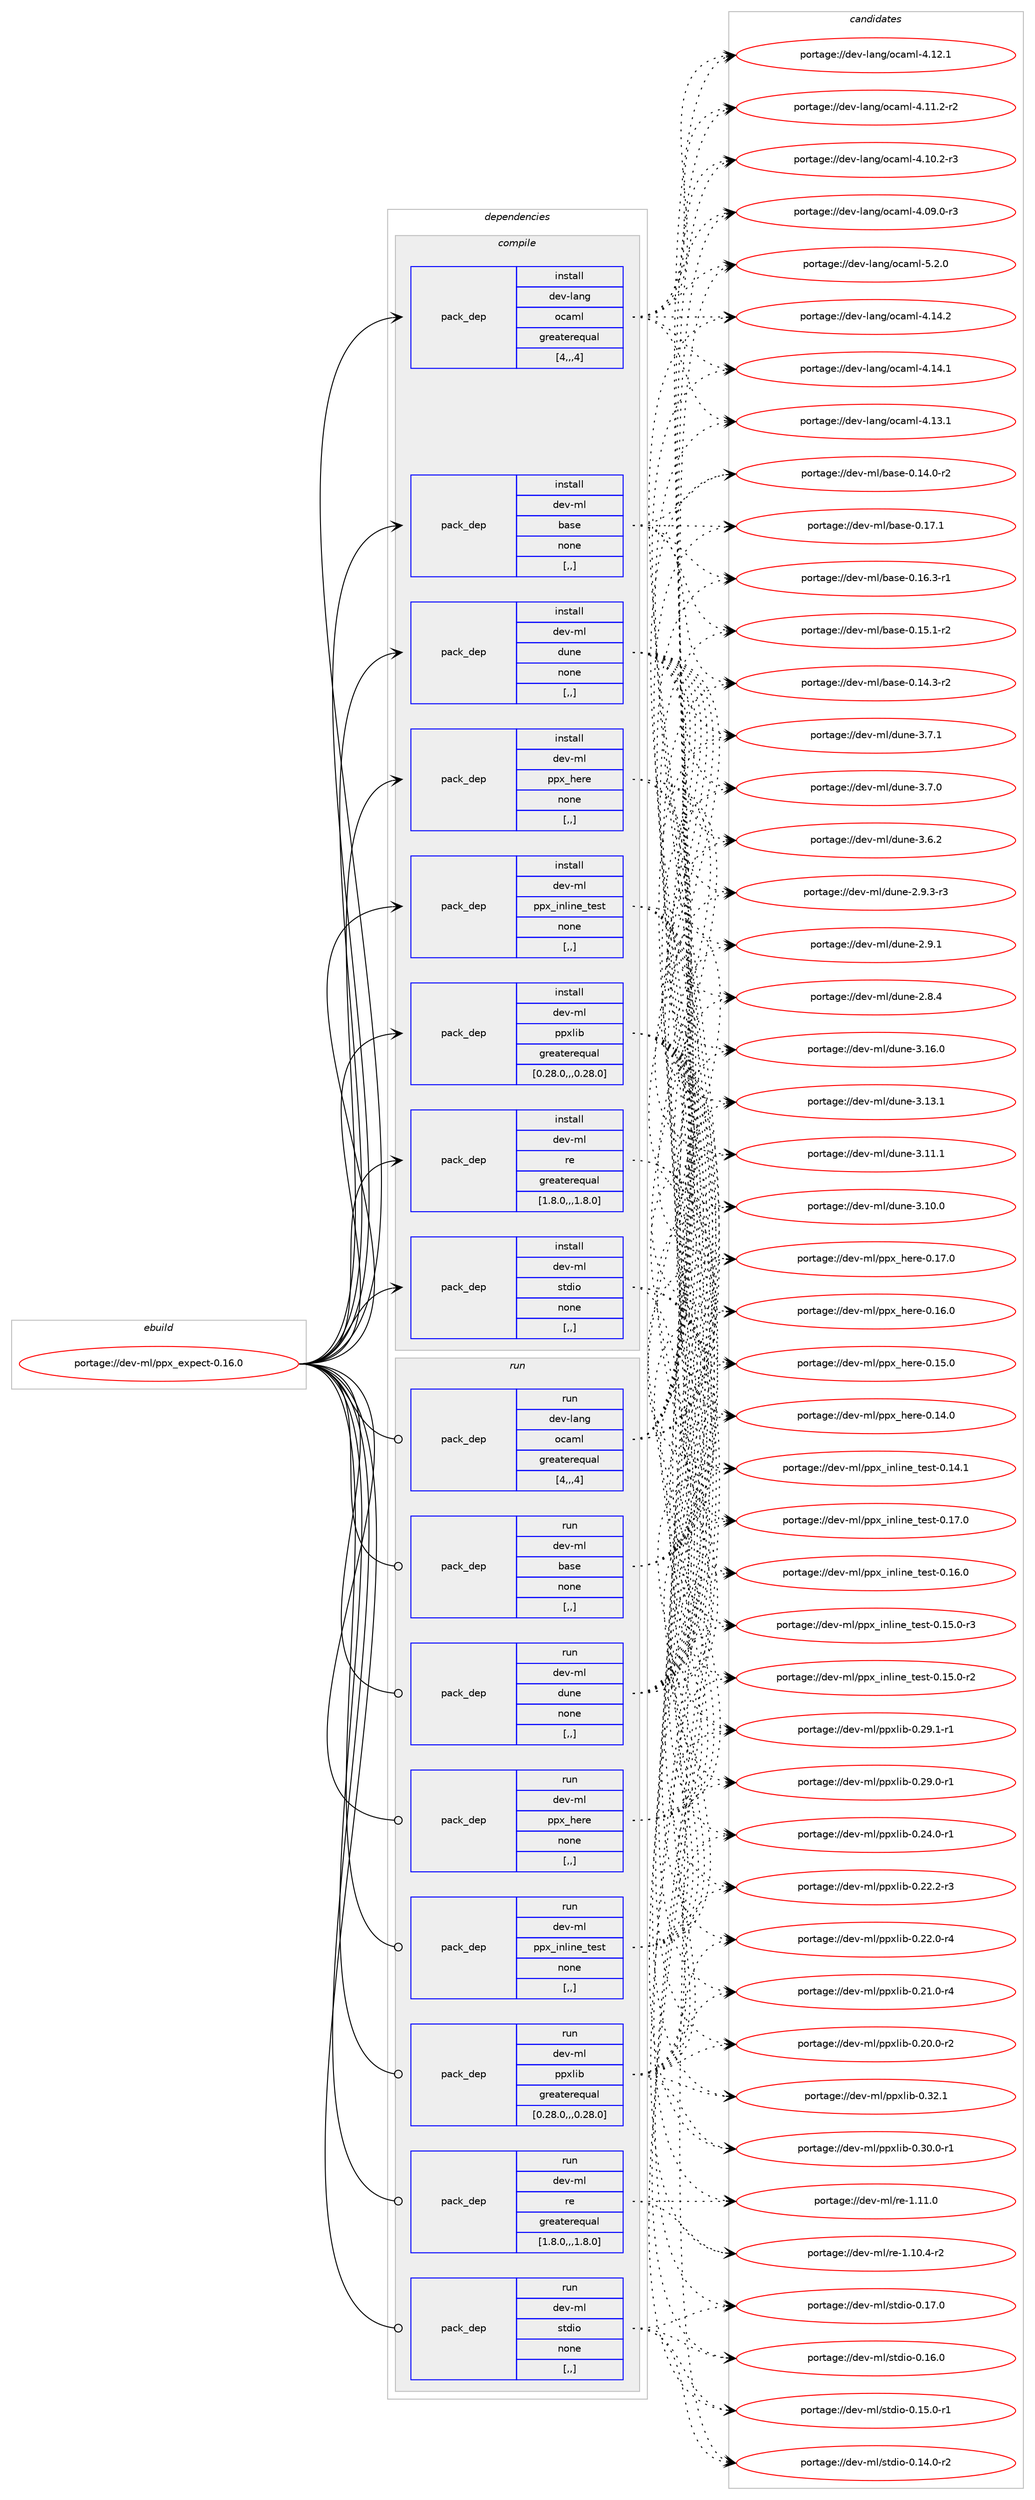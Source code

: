 digraph prolog {

# *************
# Graph options
# *************

newrank=true;
concentrate=true;
compound=true;
graph [rankdir=LR,fontname=Helvetica,fontsize=10,ranksep=1.5];#, ranksep=2.5, nodesep=0.2];
edge  [arrowhead=vee];
node  [fontname=Helvetica,fontsize=10];

# **********
# The ebuild
# **********

subgraph cluster_leftcol {
color=gray;
label=<<i>ebuild</i>>;
id [label="portage://dev-ml/ppx_expect-0.16.0", color=red, width=4, href="../dev-ml/ppx_expect-0.16.0.svg"];
}

# ****************
# The dependencies
# ****************

subgraph cluster_midcol {
color=gray;
label=<<i>dependencies</i>>;
subgraph cluster_compile {
fillcolor="#eeeeee";
style=filled;
label=<<i>compile</i>>;
subgraph pack91886 {
dependency122862 [label=<<TABLE BORDER="0" CELLBORDER="1" CELLSPACING="0" CELLPADDING="4" WIDTH="220"><TR><TD ROWSPAN="6" CELLPADDING="30">pack_dep</TD></TR><TR><TD WIDTH="110">install</TD></TR><TR><TD>dev-lang</TD></TR><TR><TD>ocaml</TD></TR><TR><TD>greaterequal</TD></TR><TR><TD>[4,,,4]</TD></TR></TABLE>>, shape=none, color=blue];
}
id:e -> dependency122862:w [weight=20,style="solid",arrowhead="vee"];
subgraph pack91887 {
dependency122863 [label=<<TABLE BORDER="0" CELLBORDER="1" CELLSPACING="0" CELLPADDING="4" WIDTH="220"><TR><TD ROWSPAN="6" CELLPADDING="30">pack_dep</TD></TR><TR><TD WIDTH="110">install</TD></TR><TR><TD>dev-ml</TD></TR><TR><TD>base</TD></TR><TR><TD>none</TD></TR><TR><TD>[,,]</TD></TR></TABLE>>, shape=none, color=blue];
}
id:e -> dependency122863:w [weight=20,style="solid",arrowhead="vee"];
subgraph pack91888 {
dependency122864 [label=<<TABLE BORDER="0" CELLBORDER="1" CELLSPACING="0" CELLPADDING="4" WIDTH="220"><TR><TD ROWSPAN="6" CELLPADDING="30">pack_dep</TD></TR><TR><TD WIDTH="110">install</TD></TR><TR><TD>dev-ml</TD></TR><TR><TD>dune</TD></TR><TR><TD>none</TD></TR><TR><TD>[,,]</TD></TR></TABLE>>, shape=none, color=blue];
}
id:e -> dependency122864:w [weight=20,style="solid",arrowhead="vee"];
subgraph pack91889 {
dependency122865 [label=<<TABLE BORDER="0" CELLBORDER="1" CELLSPACING="0" CELLPADDING="4" WIDTH="220"><TR><TD ROWSPAN="6" CELLPADDING="30">pack_dep</TD></TR><TR><TD WIDTH="110">install</TD></TR><TR><TD>dev-ml</TD></TR><TR><TD>ppx_here</TD></TR><TR><TD>none</TD></TR><TR><TD>[,,]</TD></TR></TABLE>>, shape=none, color=blue];
}
id:e -> dependency122865:w [weight=20,style="solid",arrowhead="vee"];
subgraph pack91890 {
dependency122866 [label=<<TABLE BORDER="0" CELLBORDER="1" CELLSPACING="0" CELLPADDING="4" WIDTH="220"><TR><TD ROWSPAN="6" CELLPADDING="30">pack_dep</TD></TR><TR><TD WIDTH="110">install</TD></TR><TR><TD>dev-ml</TD></TR><TR><TD>ppx_inline_test</TD></TR><TR><TD>none</TD></TR><TR><TD>[,,]</TD></TR></TABLE>>, shape=none, color=blue];
}
id:e -> dependency122866:w [weight=20,style="solid",arrowhead="vee"];
subgraph pack91891 {
dependency122867 [label=<<TABLE BORDER="0" CELLBORDER="1" CELLSPACING="0" CELLPADDING="4" WIDTH="220"><TR><TD ROWSPAN="6" CELLPADDING="30">pack_dep</TD></TR><TR><TD WIDTH="110">install</TD></TR><TR><TD>dev-ml</TD></TR><TR><TD>ppxlib</TD></TR><TR><TD>greaterequal</TD></TR><TR><TD>[0.28.0,,,0.28.0]</TD></TR></TABLE>>, shape=none, color=blue];
}
id:e -> dependency122867:w [weight=20,style="solid",arrowhead="vee"];
subgraph pack91892 {
dependency122868 [label=<<TABLE BORDER="0" CELLBORDER="1" CELLSPACING="0" CELLPADDING="4" WIDTH="220"><TR><TD ROWSPAN="6" CELLPADDING="30">pack_dep</TD></TR><TR><TD WIDTH="110">install</TD></TR><TR><TD>dev-ml</TD></TR><TR><TD>re</TD></TR><TR><TD>greaterequal</TD></TR><TR><TD>[1.8.0,,,1.8.0]</TD></TR></TABLE>>, shape=none, color=blue];
}
id:e -> dependency122868:w [weight=20,style="solid",arrowhead="vee"];
subgraph pack91893 {
dependency122869 [label=<<TABLE BORDER="0" CELLBORDER="1" CELLSPACING="0" CELLPADDING="4" WIDTH="220"><TR><TD ROWSPAN="6" CELLPADDING="30">pack_dep</TD></TR><TR><TD WIDTH="110">install</TD></TR><TR><TD>dev-ml</TD></TR><TR><TD>stdio</TD></TR><TR><TD>none</TD></TR><TR><TD>[,,]</TD></TR></TABLE>>, shape=none, color=blue];
}
id:e -> dependency122869:w [weight=20,style="solid",arrowhead="vee"];
}
subgraph cluster_compileandrun {
fillcolor="#eeeeee";
style=filled;
label=<<i>compile and run</i>>;
}
subgraph cluster_run {
fillcolor="#eeeeee";
style=filled;
label=<<i>run</i>>;
subgraph pack91894 {
dependency122870 [label=<<TABLE BORDER="0" CELLBORDER="1" CELLSPACING="0" CELLPADDING="4" WIDTH="220"><TR><TD ROWSPAN="6" CELLPADDING="30">pack_dep</TD></TR><TR><TD WIDTH="110">run</TD></TR><TR><TD>dev-lang</TD></TR><TR><TD>ocaml</TD></TR><TR><TD>greaterequal</TD></TR><TR><TD>[4,,,4]</TD></TR></TABLE>>, shape=none, color=blue];
}
id:e -> dependency122870:w [weight=20,style="solid",arrowhead="odot"];
subgraph pack91895 {
dependency122871 [label=<<TABLE BORDER="0" CELLBORDER="1" CELLSPACING="0" CELLPADDING="4" WIDTH="220"><TR><TD ROWSPAN="6" CELLPADDING="30">pack_dep</TD></TR><TR><TD WIDTH="110">run</TD></TR><TR><TD>dev-ml</TD></TR><TR><TD>base</TD></TR><TR><TD>none</TD></TR><TR><TD>[,,]</TD></TR></TABLE>>, shape=none, color=blue];
}
id:e -> dependency122871:w [weight=20,style="solid",arrowhead="odot"];
subgraph pack91896 {
dependency122872 [label=<<TABLE BORDER="0" CELLBORDER="1" CELLSPACING="0" CELLPADDING="4" WIDTH="220"><TR><TD ROWSPAN="6" CELLPADDING="30">pack_dep</TD></TR><TR><TD WIDTH="110">run</TD></TR><TR><TD>dev-ml</TD></TR><TR><TD>dune</TD></TR><TR><TD>none</TD></TR><TR><TD>[,,]</TD></TR></TABLE>>, shape=none, color=blue];
}
id:e -> dependency122872:w [weight=20,style="solid",arrowhead="odot"];
subgraph pack91897 {
dependency122873 [label=<<TABLE BORDER="0" CELLBORDER="1" CELLSPACING="0" CELLPADDING="4" WIDTH="220"><TR><TD ROWSPAN="6" CELLPADDING="30">pack_dep</TD></TR><TR><TD WIDTH="110">run</TD></TR><TR><TD>dev-ml</TD></TR><TR><TD>ppx_here</TD></TR><TR><TD>none</TD></TR><TR><TD>[,,]</TD></TR></TABLE>>, shape=none, color=blue];
}
id:e -> dependency122873:w [weight=20,style="solid",arrowhead="odot"];
subgraph pack91898 {
dependency122874 [label=<<TABLE BORDER="0" CELLBORDER="1" CELLSPACING="0" CELLPADDING="4" WIDTH="220"><TR><TD ROWSPAN="6" CELLPADDING="30">pack_dep</TD></TR><TR><TD WIDTH="110">run</TD></TR><TR><TD>dev-ml</TD></TR><TR><TD>ppx_inline_test</TD></TR><TR><TD>none</TD></TR><TR><TD>[,,]</TD></TR></TABLE>>, shape=none, color=blue];
}
id:e -> dependency122874:w [weight=20,style="solid",arrowhead="odot"];
subgraph pack91899 {
dependency122875 [label=<<TABLE BORDER="0" CELLBORDER="1" CELLSPACING="0" CELLPADDING="4" WIDTH="220"><TR><TD ROWSPAN="6" CELLPADDING="30">pack_dep</TD></TR><TR><TD WIDTH="110">run</TD></TR><TR><TD>dev-ml</TD></TR><TR><TD>ppxlib</TD></TR><TR><TD>greaterequal</TD></TR><TR><TD>[0.28.0,,,0.28.0]</TD></TR></TABLE>>, shape=none, color=blue];
}
id:e -> dependency122875:w [weight=20,style="solid",arrowhead="odot"];
subgraph pack91900 {
dependency122876 [label=<<TABLE BORDER="0" CELLBORDER="1" CELLSPACING="0" CELLPADDING="4" WIDTH="220"><TR><TD ROWSPAN="6" CELLPADDING="30">pack_dep</TD></TR><TR><TD WIDTH="110">run</TD></TR><TR><TD>dev-ml</TD></TR><TR><TD>re</TD></TR><TR><TD>greaterequal</TD></TR><TR><TD>[1.8.0,,,1.8.0]</TD></TR></TABLE>>, shape=none, color=blue];
}
id:e -> dependency122876:w [weight=20,style="solid",arrowhead="odot"];
subgraph pack91901 {
dependency122877 [label=<<TABLE BORDER="0" CELLBORDER="1" CELLSPACING="0" CELLPADDING="4" WIDTH="220"><TR><TD ROWSPAN="6" CELLPADDING="30">pack_dep</TD></TR><TR><TD WIDTH="110">run</TD></TR><TR><TD>dev-ml</TD></TR><TR><TD>stdio</TD></TR><TR><TD>none</TD></TR><TR><TD>[,,]</TD></TR></TABLE>>, shape=none, color=blue];
}
id:e -> dependency122877:w [weight=20,style="solid",arrowhead="odot"];
}
}

# **************
# The candidates
# **************

subgraph cluster_choices {
rank=same;
color=gray;
label=<<i>candidates</i>>;

subgraph choice91886 {
color=black;
nodesep=1;
choice1001011184510897110103471119997109108455346504648 [label="portage://dev-lang/ocaml-5.2.0", color=red, width=4,href="../dev-lang/ocaml-5.2.0.svg"];
choice100101118451089711010347111999710910845524649524650 [label="portage://dev-lang/ocaml-4.14.2", color=red, width=4,href="../dev-lang/ocaml-4.14.2.svg"];
choice100101118451089711010347111999710910845524649524649 [label="portage://dev-lang/ocaml-4.14.1", color=red, width=4,href="../dev-lang/ocaml-4.14.1.svg"];
choice100101118451089711010347111999710910845524649514649 [label="portage://dev-lang/ocaml-4.13.1", color=red, width=4,href="../dev-lang/ocaml-4.13.1.svg"];
choice100101118451089711010347111999710910845524649504649 [label="portage://dev-lang/ocaml-4.12.1", color=red, width=4,href="../dev-lang/ocaml-4.12.1.svg"];
choice1001011184510897110103471119997109108455246494946504511450 [label="portage://dev-lang/ocaml-4.11.2-r2", color=red, width=4,href="../dev-lang/ocaml-4.11.2-r2.svg"];
choice1001011184510897110103471119997109108455246494846504511451 [label="portage://dev-lang/ocaml-4.10.2-r3", color=red, width=4,href="../dev-lang/ocaml-4.10.2-r3.svg"];
choice1001011184510897110103471119997109108455246485746484511451 [label="portage://dev-lang/ocaml-4.09.0-r3", color=red, width=4,href="../dev-lang/ocaml-4.09.0-r3.svg"];
dependency122862:e -> choice1001011184510897110103471119997109108455346504648:w [style=dotted,weight="100"];
dependency122862:e -> choice100101118451089711010347111999710910845524649524650:w [style=dotted,weight="100"];
dependency122862:e -> choice100101118451089711010347111999710910845524649524649:w [style=dotted,weight="100"];
dependency122862:e -> choice100101118451089711010347111999710910845524649514649:w [style=dotted,weight="100"];
dependency122862:e -> choice100101118451089711010347111999710910845524649504649:w [style=dotted,weight="100"];
dependency122862:e -> choice1001011184510897110103471119997109108455246494946504511450:w [style=dotted,weight="100"];
dependency122862:e -> choice1001011184510897110103471119997109108455246494846504511451:w [style=dotted,weight="100"];
dependency122862:e -> choice1001011184510897110103471119997109108455246485746484511451:w [style=dotted,weight="100"];
}
subgraph choice91887 {
color=black;
nodesep=1;
choice1001011184510910847989711510145484649554649 [label="portage://dev-ml/base-0.17.1", color=red, width=4,href="../dev-ml/base-0.17.1.svg"];
choice10010111845109108479897115101454846495446514511449 [label="portage://dev-ml/base-0.16.3-r1", color=red, width=4,href="../dev-ml/base-0.16.3-r1.svg"];
choice10010111845109108479897115101454846495346494511450 [label="portage://dev-ml/base-0.15.1-r2", color=red, width=4,href="../dev-ml/base-0.15.1-r2.svg"];
choice10010111845109108479897115101454846495246514511450 [label="portage://dev-ml/base-0.14.3-r2", color=red, width=4,href="../dev-ml/base-0.14.3-r2.svg"];
choice10010111845109108479897115101454846495246484511450 [label="portage://dev-ml/base-0.14.0-r2", color=red, width=4,href="../dev-ml/base-0.14.0-r2.svg"];
dependency122863:e -> choice1001011184510910847989711510145484649554649:w [style=dotted,weight="100"];
dependency122863:e -> choice10010111845109108479897115101454846495446514511449:w [style=dotted,weight="100"];
dependency122863:e -> choice10010111845109108479897115101454846495346494511450:w [style=dotted,weight="100"];
dependency122863:e -> choice10010111845109108479897115101454846495246514511450:w [style=dotted,weight="100"];
dependency122863:e -> choice10010111845109108479897115101454846495246484511450:w [style=dotted,weight="100"];
}
subgraph choice91888 {
color=black;
nodesep=1;
choice100101118451091084710011711010145514649544648 [label="portage://dev-ml/dune-3.16.0", color=red, width=4,href="../dev-ml/dune-3.16.0.svg"];
choice100101118451091084710011711010145514649514649 [label="portage://dev-ml/dune-3.13.1", color=red, width=4,href="../dev-ml/dune-3.13.1.svg"];
choice100101118451091084710011711010145514649494649 [label="portage://dev-ml/dune-3.11.1", color=red, width=4,href="../dev-ml/dune-3.11.1.svg"];
choice100101118451091084710011711010145514649484648 [label="portage://dev-ml/dune-3.10.0", color=red, width=4,href="../dev-ml/dune-3.10.0.svg"];
choice1001011184510910847100117110101455146554649 [label="portage://dev-ml/dune-3.7.1", color=red, width=4,href="../dev-ml/dune-3.7.1.svg"];
choice1001011184510910847100117110101455146554648 [label="portage://dev-ml/dune-3.7.0", color=red, width=4,href="../dev-ml/dune-3.7.0.svg"];
choice1001011184510910847100117110101455146544650 [label="portage://dev-ml/dune-3.6.2", color=red, width=4,href="../dev-ml/dune-3.6.2.svg"];
choice10010111845109108471001171101014550465746514511451 [label="portage://dev-ml/dune-2.9.3-r3", color=red, width=4,href="../dev-ml/dune-2.9.3-r3.svg"];
choice1001011184510910847100117110101455046574649 [label="portage://dev-ml/dune-2.9.1", color=red, width=4,href="../dev-ml/dune-2.9.1.svg"];
choice1001011184510910847100117110101455046564652 [label="portage://dev-ml/dune-2.8.4", color=red, width=4,href="../dev-ml/dune-2.8.4.svg"];
dependency122864:e -> choice100101118451091084710011711010145514649544648:w [style=dotted,weight="100"];
dependency122864:e -> choice100101118451091084710011711010145514649514649:w [style=dotted,weight="100"];
dependency122864:e -> choice100101118451091084710011711010145514649494649:w [style=dotted,weight="100"];
dependency122864:e -> choice100101118451091084710011711010145514649484648:w [style=dotted,weight="100"];
dependency122864:e -> choice1001011184510910847100117110101455146554649:w [style=dotted,weight="100"];
dependency122864:e -> choice1001011184510910847100117110101455146554648:w [style=dotted,weight="100"];
dependency122864:e -> choice1001011184510910847100117110101455146544650:w [style=dotted,weight="100"];
dependency122864:e -> choice10010111845109108471001171101014550465746514511451:w [style=dotted,weight="100"];
dependency122864:e -> choice1001011184510910847100117110101455046574649:w [style=dotted,weight="100"];
dependency122864:e -> choice1001011184510910847100117110101455046564652:w [style=dotted,weight="100"];
}
subgraph choice91889 {
color=black;
nodesep=1;
choice10010111845109108471121121209510410111410145484649554648 [label="portage://dev-ml/ppx_here-0.17.0", color=red, width=4,href="../dev-ml/ppx_here-0.17.0.svg"];
choice10010111845109108471121121209510410111410145484649544648 [label="portage://dev-ml/ppx_here-0.16.0", color=red, width=4,href="../dev-ml/ppx_here-0.16.0.svg"];
choice10010111845109108471121121209510410111410145484649534648 [label="portage://dev-ml/ppx_here-0.15.0", color=red, width=4,href="../dev-ml/ppx_here-0.15.0.svg"];
choice10010111845109108471121121209510410111410145484649524648 [label="portage://dev-ml/ppx_here-0.14.0", color=red, width=4,href="../dev-ml/ppx_here-0.14.0.svg"];
dependency122865:e -> choice10010111845109108471121121209510410111410145484649554648:w [style=dotted,weight="100"];
dependency122865:e -> choice10010111845109108471121121209510410111410145484649544648:w [style=dotted,weight="100"];
dependency122865:e -> choice10010111845109108471121121209510410111410145484649534648:w [style=dotted,weight="100"];
dependency122865:e -> choice10010111845109108471121121209510410111410145484649524648:w [style=dotted,weight="100"];
}
subgraph choice91890 {
color=black;
nodesep=1;
choice1001011184510910847112112120951051101081051101019511610111511645484649554648 [label="portage://dev-ml/ppx_inline_test-0.17.0", color=red, width=4,href="../dev-ml/ppx_inline_test-0.17.0.svg"];
choice1001011184510910847112112120951051101081051101019511610111511645484649544648 [label="portage://dev-ml/ppx_inline_test-0.16.0", color=red, width=4,href="../dev-ml/ppx_inline_test-0.16.0.svg"];
choice10010111845109108471121121209510511010810511010195116101115116454846495346484511451 [label="portage://dev-ml/ppx_inline_test-0.15.0-r3", color=red, width=4,href="../dev-ml/ppx_inline_test-0.15.0-r3.svg"];
choice10010111845109108471121121209510511010810511010195116101115116454846495346484511450 [label="portage://dev-ml/ppx_inline_test-0.15.0-r2", color=red, width=4,href="../dev-ml/ppx_inline_test-0.15.0-r2.svg"];
choice1001011184510910847112112120951051101081051101019511610111511645484649524649 [label="portage://dev-ml/ppx_inline_test-0.14.1", color=red, width=4,href="../dev-ml/ppx_inline_test-0.14.1.svg"];
dependency122866:e -> choice1001011184510910847112112120951051101081051101019511610111511645484649554648:w [style=dotted,weight="100"];
dependency122866:e -> choice1001011184510910847112112120951051101081051101019511610111511645484649544648:w [style=dotted,weight="100"];
dependency122866:e -> choice10010111845109108471121121209510511010810511010195116101115116454846495346484511451:w [style=dotted,weight="100"];
dependency122866:e -> choice10010111845109108471121121209510511010810511010195116101115116454846495346484511450:w [style=dotted,weight="100"];
dependency122866:e -> choice1001011184510910847112112120951051101081051101019511610111511645484649524649:w [style=dotted,weight="100"];
}
subgraph choice91891 {
color=black;
nodesep=1;
choice10010111845109108471121121201081059845484651504649 [label="portage://dev-ml/ppxlib-0.32.1", color=red, width=4,href="../dev-ml/ppxlib-0.32.1.svg"];
choice100101118451091084711211212010810598454846514846484511449 [label="portage://dev-ml/ppxlib-0.30.0-r1", color=red, width=4,href="../dev-ml/ppxlib-0.30.0-r1.svg"];
choice100101118451091084711211212010810598454846505746494511449 [label="portage://dev-ml/ppxlib-0.29.1-r1", color=red, width=4,href="../dev-ml/ppxlib-0.29.1-r1.svg"];
choice100101118451091084711211212010810598454846505746484511449 [label="portage://dev-ml/ppxlib-0.29.0-r1", color=red, width=4,href="../dev-ml/ppxlib-0.29.0-r1.svg"];
choice100101118451091084711211212010810598454846505246484511449 [label="portage://dev-ml/ppxlib-0.24.0-r1", color=red, width=4,href="../dev-ml/ppxlib-0.24.0-r1.svg"];
choice100101118451091084711211212010810598454846505046504511451 [label="portage://dev-ml/ppxlib-0.22.2-r3", color=red, width=4,href="../dev-ml/ppxlib-0.22.2-r3.svg"];
choice100101118451091084711211212010810598454846505046484511452 [label="portage://dev-ml/ppxlib-0.22.0-r4", color=red, width=4,href="../dev-ml/ppxlib-0.22.0-r4.svg"];
choice100101118451091084711211212010810598454846504946484511452 [label="portage://dev-ml/ppxlib-0.21.0-r4", color=red, width=4,href="../dev-ml/ppxlib-0.21.0-r4.svg"];
choice100101118451091084711211212010810598454846504846484511450 [label="portage://dev-ml/ppxlib-0.20.0-r2", color=red, width=4,href="../dev-ml/ppxlib-0.20.0-r2.svg"];
dependency122867:e -> choice10010111845109108471121121201081059845484651504649:w [style=dotted,weight="100"];
dependency122867:e -> choice100101118451091084711211212010810598454846514846484511449:w [style=dotted,weight="100"];
dependency122867:e -> choice100101118451091084711211212010810598454846505746494511449:w [style=dotted,weight="100"];
dependency122867:e -> choice100101118451091084711211212010810598454846505746484511449:w [style=dotted,weight="100"];
dependency122867:e -> choice100101118451091084711211212010810598454846505246484511449:w [style=dotted,weight="100"];
dependency122867:e -> choice100101118451091084711211212010810598454846505046504511451:w [style=dotted,weight="100"];
dependency122867:e -> choice100101118451091084711211212010810598454846505046484511452:w [style=dotted,weight="100"];
dependency122867:e -> choice100101118451091084711211212010810598454846504946484511452:w [style=dotted,weight="100"];
dependency122867:e -> choice100101118451091084711211212010810598454846504846484511450:w [style=dotted,weight="100"];
}
subgraph choice91892 {
color=black;
nodesep=1;
choice100101118451091084711410145494649494648 [label="portage://dev-ml/re-1.11.0", color=red, width=4,href="../dev-ml/re-1.11.0.svg"];
choice1001011184510910847114101454946494846524511450 [label="portage://dev-ml/re-1.10.4-r2", color=red, width=4,href="../dev-ml/re-1.10.4-r2.svg"];
dependency122868:e -> choice100101118451091084711410145494649494648:w [style=dotted,weight="100"];
dependency122868:e -> choice1001011184510910847114101454946494846524511450:w [style=dotted,weight="100"];
}
subgraph choice91893 {
color=black;
nodesep=1;
choice100101118451091084711511610010511145484649554648 [label="portage://dev-ml/stdio-0.17.0", color=red, width=4,href="../dev-ml/stdio-0.17.0.svg"];
choice100101118451091084711511610010511145484649544648 [label="portage://dev-ml/stdio-0.16.0", color=red, width=4,href="../dev-ml/stdio-0.16.0.svg"];
choice1001011184510910847115116100105111454846495346484511449 [label="portage://dev-ml/stdio-0.15.0-r1", color=red, width=4,href="../dev-ml/stdio-0.15.0-r1.svg"];
choice1001011184510910847115116100105111454846495246484511450 [label="portage://dev-ml/stdio-0.14.0-r2", color=red, width=4,href="../dev-ml/stdio-0.14.0-r2.svg"];
dependency122869:e -> choice100101118451091084711511610010511145484649554648:w [style=dotted,weight="100"];
dependency122869:e -> choice100101118451091084711511610010511145484649544648:w [style=dotted,weight="100"];
dependency122869:e -> choice1001011184510910847115116100105111454846495346484511449:w [style=dotted,weight="100"];
dependency122869:e -> choice1001011184510910847115116100105111454846495246484511450:w [style=dotted,weight="100"];
}
subgraph choice91894 {
color=black;
nodesep=1;
choice1001011184510897110103471119997109108455346504648 [label="portage://dev-lang/ocaml-5.2.0", color=red, width=4,href="../dev-lang/ocaml-5.2.0.svg"];
choice100101118451089711010347111999710910845524649524650 [label="portage://dev-lang/ocaml-4.14.2", color=red, width=4,href="../dev-lang/ocaml-4.14.2.svg"];
choice100101118451089711010347111999710910845524649524649 [label="portage://dev-lang/ocaml-4.14.1", color=red, width=4,href="../dev-lang/ocaml-4.14.1.svg"];
choice100101118451089711010347111999710910845524649514649 [label="portage://dev-lang/ocaml-4.13.1", color=red, width=4,href="../dev-lang/ocaml-4.13.1.svg"];
choice100101118451089711010347111999710910845524649504649 [label="portage://dev-lang/ocaml-4.12.1", color=red, width=4,href="../dev-lang/ocaml-4.12.1.svg"];
choice1001011184510897110103471119997109108455246494946504511450 [label="portage://dev-lang/ocaml-4.11.2-r2", color=red, width=4,href="../dev-lang/ocaml-4.11.2-r2.svg"];
choice1001011184510897110103471119997109108455246494846504511451 [label="portage://dev-lang/ocaml-4.10.2-r3", color=red, width=4,href="../dev-lang/ocaml-4.10.2-r3.svg"];
choice1001011184510897110103471119997109108455246485746484511451 [label="portage://dev-lang/ocaml-4.09.0-r3", color=red, width=4,href="../dev-lang/ocaml-4.09.0-r3.svg"];
dependency122870:e -> choice1001011184510897110103471119997109108455346504648:w [style=dotted,weight="100"];
dependency122870:e -> choice100101118451089711010347111999710910845524649524650:w [style=dotted,weight="100"];
dependency122870:e -> choice100101118451089711010347111999710910845524649524649:w [style=dotted,weight="100"];
dependency122870:e -> choice100101118451089711010347111999710910845524649514649:w [style=dotted,weight="100"];
dependency122870:e -> choice100101118451089711010347111999710910845524649504649:w [style=dotted,weight="100"];
dependency122870:e -> choice1001011184510897110103471119997109108455246494946504511450:w [style=dotted,weight="100"];
dependency122870:e -> choice1001011184510897110103471119997109108455246494846504511451:w [style=dotted,weight="100"];
dependency122870:e -> choice1001011184510897110103471119997109108455246485746484511451:w [style=dotted,weight="100"];
}
subgraph choice91895 {
color=black;
nodesep=1;
choice1001011184510910847989711510145484649554649 [label="portage://dev-ml/base-0.17.1", color=red, width=4,href="../dev-ml/base-0.17.1.svg"];
choice10010111845109108479897115101454846495446514511449 [label="portage://dev-ml/base-0.16.3-r1", color=red, width=4,href="../dev-ml/base-0.16.3-r1.svg"];
choice10010111845109108479897115101454846495346494511450 [label="portage://dev-ml/base-0.15.1-r2", color=red, width=4,href="../dev-ml/base-0.15.1-r2.svg"];
choice10010111845109108479897115101454846495246514511450 [label="portage://dev-ml/base-0.14.3-r2", color=red, width=4,href="../dev-ml/base-0.14.3-r2.svg"];
choice10010111845109108479897115101454846495246484511450 [label="portage://dev-ml/base-0.14.0-r2", color=red, width=4,href="../dev-ml/base-0.14.0-r2.svg"];
dependency122871:e -> choice1001011184510910847989711510145484649554649:w [style=dotted,weight="100"];
dependency122871:e -> choice10010111845109108479897115101454846495446514511449:w [style=dotted,weight="100"];
dependency122871:e -> choice10010111845109108479897115101454846495346494511450:w [style=dotted,weight="100"];
dependency122871:e -> choice10010111845109108479897115101454846495246514511450:w [style=dotted,weight="100"];
dependency122871:e -> choice10010111845109108479897115101454846495246484511450:w [style=dotted,weight="100"];
}
subgraph choice91896 {
color=black;
nodesep=1;
choice100101118451091084710011711010145514649544648 [label="portage://dev-ml/dune-3.16.0", color=red, width=4,href="../dev-ml/dune-3.16.0.svg"];
choice100101118451091084710011711010145514649514649 [label="portage://dev-ml/dune-3.13.1", color=red, width=4,href="../dev-ml/dune-3.13.1.svg"];
choice100101118451091084710011711010145514649494649 [label="portage://dev-ml/dune-3.11.1", color=red, width=4,href="../dev-ml/dune-3.11.1.svg"];
choice100101118451091084710011711010145514649484648 [label="portage://dev-ml/dune-3.10.0", color=red, width=4,href="../dev-ml/dune-3.10.0.svg"];
choice1001011184510910847100117110101455146554649 [label="portage://dev-ml/dune-3.7.1", color=red, width=4,href="../dev-ml/dune-3.7.1.svg"];
choice1001011184510910847100117110101455146554648 [label="portage://dev-ml/dune-3.7.0", color=red, width=4,href="../dev-ml/dune-3.7.0.svg"];
choice1001011184510910847100117110101455146544650 [label="portage://dev-ml/dune-3.6.2", color=red, width=4,href="../dev-ml/dune-3.6.2.svg"];
choice10010111845109108471001171101014550465746514511451 [label="portage://dev-ml/dune-2.9.3-r3", color=red, width=4,href="../dev-ml/dune-2.9.3-r3.svg"];
choice1001011184510910847100117110101455046574649 [label="portage://dev-ml/dune-2.9.1", color=red, width=4,href="../dev-ml/dune-2.9.1.svg"];
choice1001011184510910847100117110101455046564652 [label="portage://dev-ml/dune-2.8.4", color=red, width=4,href="../dev-ml/dune-2.8.4.svg"];
dependency122872:e -> choice100101118451091084710011711010145514649544648:w [style=dotted,weight="100"];
dependency122872:e -> choice100101118451091084710011711010145514649514649:w [style=dotted,weight="100"];
dependency122872:e -> choice100101118451091084710011711010145514649494649:w [style=dotted,weight="100"];
dependency122872:e -> choice100101118451091084710011711010145514649484648:w [style=dotted,weight="100"];
dependency122872:e -> choice1001011184510910847100117110101455146554649:w [style=dotted,weight="100"];
dependency122872:e -> choice1001011184510910847100117110101455146554648:w [style=dotted,weight="100"];
dependency122872:e -> choice1001011184510910847100117110101455146544650:w [style=dotted,weight="100"];
dependency122872:e -> choice10010111845109108471001171101014550465746514511451:w [style=dotted,weight="100"];
dependency122872:e -> choice1001011184510910847100117110101455046574649:w [style=dotted,weight="100"];
dependency122872:e -> choice1001011184510910847100117110101455046564652:w [style=dotted,weight="100"];
}
subgraph choice91897 {
color=black;
nodesep=1;
choice10010111845109108471121121209510410111410145484649554648 [label="portage://dev-ml/ppx_here-0.17.0", color=red, width=4,href="../dev-ml/ppx_here-0.17.0.svg"];
choice10010111845109108471121121209510410111410145484649544648 [label="portage://dev-ml/ppx_here-0.16.0", color=red, width=4,href="../dev-ml/ppx_here-0.16.0.svg"];
choice10010111845109108471121121209510410111410145484649534648 [label="portage://dev-ml/ppx_here-0.15.0", color=red, width=4,href="../dev-ml/ppx_here-0.15.0.svg"];
choice10010111845109108471121121209510410111410145484649524648 [label="portage://dev-ml/ppx_here-0.14.0", color=red, width=4,href="../dev-ml/ppx_here-0.14.0.svg"];
dependency122873:e -> choice10010111845109108471121121209510410111410145484649554648:w [style=dotted,weight="100"];
dependency122873:e -> choice10010111845109108471121121209510410111410145484649544648:w [style=dotted,weight="100"];
dependency122873:e -> choice10010111845109108471121121209510410111410145484649534648:w [style=dotted,weight="100"];
dependency122873:e -> choice10010111845109108471121121209510410111410145484649524648:w [style=dotted,weight="100"];
}
subgraph choice91898 {
color=black;
nodesep=1;
choice1001011184510910847112112120951051101081051101019511610111511645484649554648 [label="portage://dev-ml/ppx_inline_test-0.17.0", color=red, width=4,href="../dev-ml/ppx_inline_test-0.17.0.svg"];
choice1001011184510910847112112120951051101081051101019511610111511645484649544648 [label="portage://dev-ml/ppx_inline_test-0.16.0", color=red, width=4,href="../dev-ml/ppx_inline_test-0.16.0.svg"];
choice10010111845109108471121121209510511010810511010195116101115116454846495346484511451 [label="portage://dev-ml/ppx_inline_test-0.15.0-r3", color=red, width=4,href="../dev-ml/ppx_inline_test-0.15.0-r3.svg"];
choice10010111845109108471121121209510511010810511010195116101115116454846495346484511450 [label="portage://dev-ml/ppx_inline_test-0.15.0-r2", color=red, width=4,href="../dev-ml/ppx_inline_test-0.15.0-r2.svg"];
choice1001011184510910847112112120951051101081051101019511610111511645484649524649 [label="portage://dev-ml/ppx_inline_test-0.14.1", color=red, width=4,href="../dev-ml/ppx_inline_test-0.14.1.svg"];
dependency122874:e -> choice1001011184510910847112112120951051101081051101019511610111511645484649554648:w [style=dotted,weight="100"];
dependency122874:e -> choice1001011184510910847112112120951051101081051101019511610111511645484649544648:w [style=dotted,weight="100"];
dependency122874:e -> choice10010111845109108471121121209510511010810511010195116101115116454846495346484511451:w [style=dotted,weight="100"];
dependency122874:e -> choice10010111845109108471121121209510511010810511010195116101115116454846495346484511450:w [style=dotted,weight="100"];
dependency122874:e -> choice1001011184510910847112112120951051101081051101019511610111511645484649524649:w [style=dotted,weight="100"];
}
subgraph choice91899 {
color=black;
nodesep=1;
choice10010111845109108471121121201081059845484651504649 [label="portage://dev-ml/ppxlib-0.32.1", color=red, width=4,href="../dev-ml/ppxlib-0.32.1.svg"];
choice100101118451091084711211212010810598454846514846484511449 [label="portage://dev-ml/ppxlib-0.30.0-r1", color=red, width=4,href="../dev-ml/ppxlib-0.30.0-r1.svg"];
choice100101118451091084711211212010810598454846505746494511449 [label="portage://dev-ml/ppxlib-0.29.1-r1", color=red, width=4,href="../dev-ml/ppxlib-0.29.1-r1.svg"];
choice100101118451091084711211212010810598454846505746484511449 [label="portage://dev-ml/ppxlib-0.29.0-r1", color=red, width=4,href="../dev-ml/ppxlib-0.29.0-r1.svg"];
choice100101118451091084711211212010810598454846505246484511449 [label="portage://dev-ml/ppxlib-0.24.0-r1", color=red, width=4,href="../dev-ml/ppxlib-0.24.0-r1.svg"];
choice100101118451091084711211212010810598454846505046504511451 [label="portage://dev-ml/ppxlib-0.22.2-r3", color=red, width=4,href="../dev-ml/ppxlib-0.22.2-r3.svg"];
choice100101118451091084711211212010810598454846505046484511452 [label="portage://dev-ml/ppxlib-0.22.0-r4", color=red, width=4,href="../dev-ml/ppxlib-0.22.0-r4.svg"];
choice100101118451091084711211212010810598454846504946484511452 [label="portage://dev-ml/ppxlib-0.21.0-r4", color=red, width=4,href="../dev-ml/ppxlib-0.21.0-r4.svg"];
choice100101118451091084711211212010810598454846504846484511450 [label="portage://dev-ml/ppxlib-0.20.0-r2", color=red, width=4,href="../dev-ml/ppxlib-0.20.0-r2.svg"];
dependency122875:e -> choice10010111845109108471121121201081059845484651504649:w [style=dotted,weight="100"];
dependency122875:e -> choice100101118451091084711211212010810598454846514846484511449:w [style=dotted,weight="100"];
dependency122875:e -> choice100101118451091084711211212010810598454846505746494511449:w [style=dotted,weight="100"];
dependency122875:e -> choice100101118451091084711211212010810598454846505746484511449:w [style=dotted,weight="100"];
dependency122875:e -> choice100101118451091084711211212010810598454846505246484511449:w [style=dotted,weight="100"];
dependency122875:e -> choice100101118451091084711211212010810598454846505046504511451:w [style=dotted,weight="100"];
dependency122875:e -> choice100101118451091084711211212010810598454846505046484511452:w [style=dotted,weight="100"];
dependency122875:e -> choice100101118451091084711211212010810598454846504946484511452:w [style=dotted,weight="100"];
dependency122875:e -> choice100101118451091084711211212010810598454846504846484511450:w [style=dotted,weight="100"];
}
subgraph choice91900 {
color=black;
nodesep=1;
choice100101118451091084711410145494649494648 [label="portage://dev-ml/re-1.11.0", color=red, width=4,href="../dev-ml/re-1.11.0.svg"];
choice1001011184510910847114101454946494846524511450 [label="portage://dev-ml/re-1.10.4-r2", color=red, width=4,href="../dev-ml/re-1.10.4-r2.svg"];
dependency122876:e -> choice100101118451091084711410145494649494648:w [style=dotted,weight="100"];
dependency122876:e -> choice1001011184510910847114101454946494846524511450:w [style=dotted,weight="100"];
}
subgraph choice91901 {
color=black;
nodesep=1;
choice100101118451091084711511610010511145484649554648 [label="portage://dev-ml/stdio-0.17.0", color=red, width=4,href="../dev-ml/stdio-0.17.0.svg"];
choice100101118451091084711511610010511145484649544648 [label="portage://dev-ml/stdio-0.16.0", color=red, width=4,href="../dev-ml/stdio-0.16.0.svg"];
choice1001011184510910847115116100105111454846495346484511449 [label="portage://dev-ml/stdio-0.15.0-r1", color=red, width=4,href="../dev-ml/stdio-0.15.0-r1.svg"];
choice1001011184510910847115116100105111454846495246484511450 [label="portage://dev-ml/stdio-0.14.0-r2", color=red, width=4,href="../dev-ml/stdio-0.14.0-r2.svg"];
dependency122877:e -> choice100101118451091084711511610010511145484649554648:w [style=dotted,weight="100"];
dependency122877:e -> choice100101118451091084711511610010511145484649544648:w [style=dotted,weight="100"];
dependency122877:e -> choice1001011184510910847115116100105111454846495346484511449:w [style=dotted,weight="100"];
dependency122877:e -> choice1001011184510910847115116100105111454846495246484511450:w [style=dotted,weight="100"];
}
}

}

